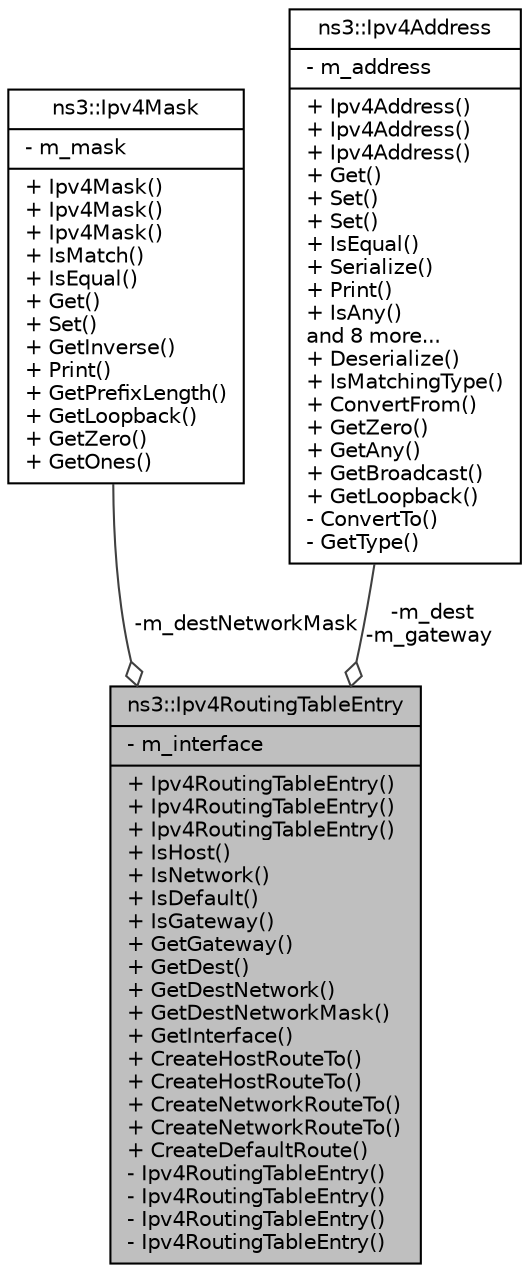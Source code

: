 digraph "ns3::Ipv4RoutingTableEntry"
{
  edge [fontname="Helvetica",fontsize="10",labelfontname="Helvetica",labelfontsize="10"];
  node [fontname="Helvetica",fontsize="10",shape=record];
  Node1 [label="{ns3::Ipv4RoutingTableEntry\n|- m_interface\l|+ Ipv4RoutingTableEntry()\l+ Ipv4RoutingTableEntry()\l+ Ipv4RoutingTableEntry()\l+ IsHost()\l+ IsNetwork()\l+ IsDefault()\l+ IsGateway()\l+ GetGateway()\l+ GetDest()\l+ GetDestNetwork()\l+ GetDestNetworkMask()\l+ GetInterface()\l+ CreateHostRouteTo()\l+ CreateHostRouteTo()\l+ CreateNetworkRouteTo()\l+ CreateNetworkRouteTo()\l+ CreateDefaultRoute()\l- Ipv4RoutingTableEntry()\l- Ipv4RoutingTableEntry()\l- Ipv4RoutingTableEntry()\l- Ipv4RoutingTableEntry()\l}",height=0.2,width=0.4,color="black", fillcolor="grey75", style="filled", fontcolor="black"];
  Node2 -> Node1 [color="grey25",fontsize="10",style="solid",label=" -m_destNetworkMask" ,arrowhead="odiamond"];
  Node2 [label="{ns3::Ipv4Mask\n|- m_mask\l|+ Ipv4Mask()\l+ Ipv4Mask()\l+ Ipv4Mask()\l+ IsMatch()\l+ IsEqual()\l+ Get()\l+ Set()\l+ GetInverse()\l+ Print()\l+ GetPrefixLength()\l+ GetLoopback()\l+ GetZero()\l+ GetOnes()\l}",height=0.2,width=0.4,color="black", fillcolor="white", style="filled",URL="$d5/df8/classns3_1_1Ipv4Mask.html",tooltip="a class to represent an Ipv4 address mask "];
  Node3 -> Node1 [color="grey25",fontsize="10",style="solid",label=" -m_dest\n-m_gateway" ,arrowhead="odiamond"];
  Node3 [label="{ns3::Ipv4Address\n|- m_address\l|+ Ipv4Address()\l+ Ipv4Address()\l+ Ipv4Address()\l+ Get()\l+ Set()\l+ Set()\l+ IsEqual()\l+ Serialize()\l+ Print()\l+ IsAny()\land 8 more...\l+ Deserialize()\l+ IsMatchingType()\l+ ConvertFrom()\l+ GetZero()\l+ GetAny()\l+ GetBroadcast()\l+ GetLoopback()\l- ConvertTo()\l- GetType()\l}",height=0.2,width=0.4,color="black", fillcolor="white", style="filled",URL="$de/d55/classns3_1_1Ipv4Address.html",tooltip="Ipv4 addresses are stored in host order in this class. "];
}
